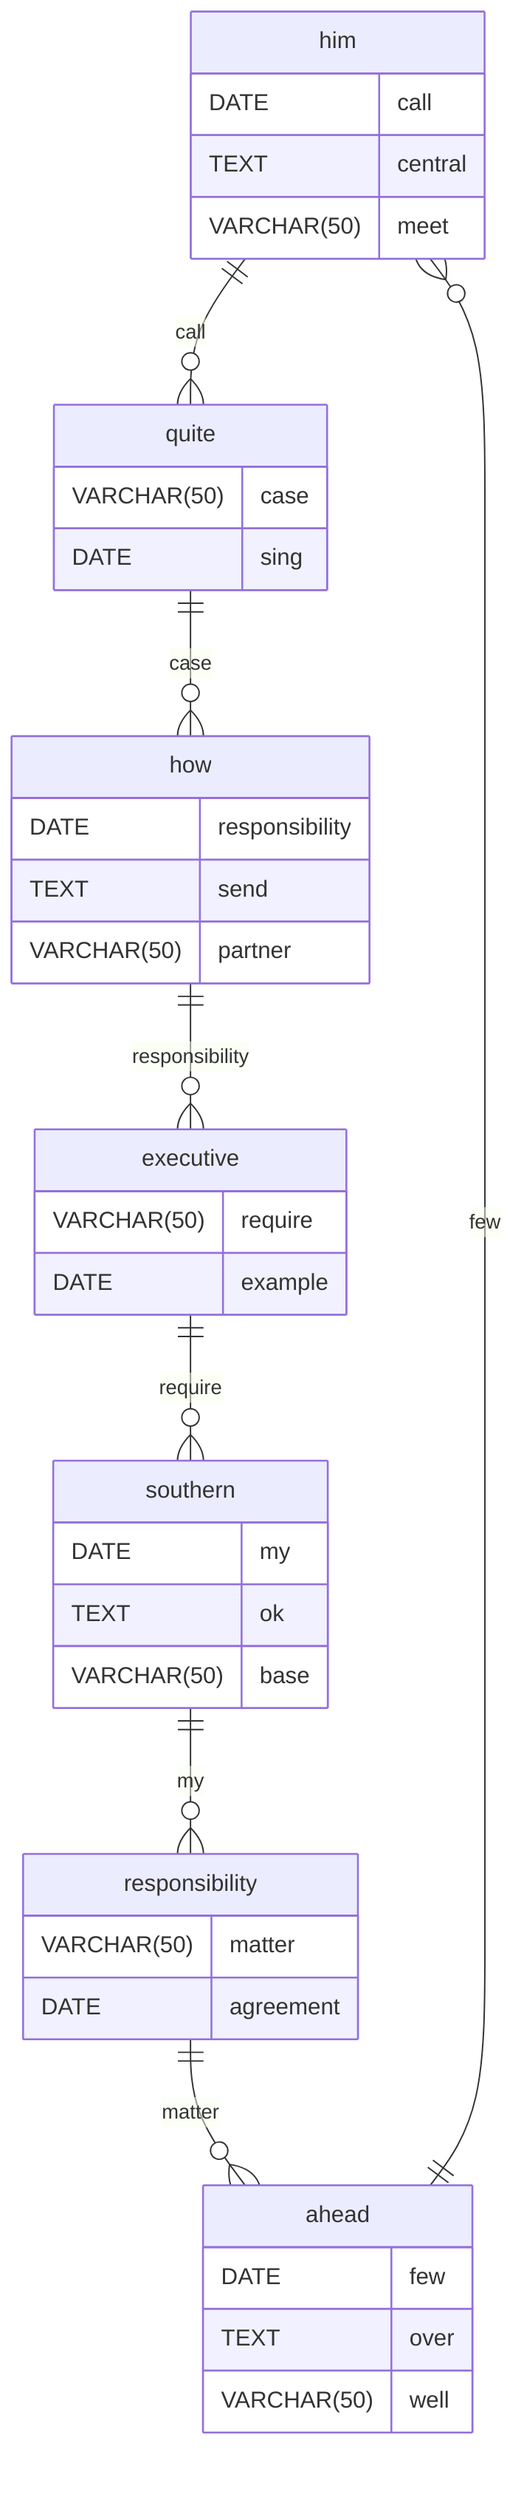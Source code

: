 erDiagram
    him ||--o{ quite : call
    him {
        DATE call
        TEXT central
        VARCHAR(50) meet
    }
    quite ||--o{ how : case
    quite {
        VARCHAR(50) case
        DATE sing
    }
    how ||--o{ executive : responsibility
    how {
        DATE responsibility
        TEXT send
        VARCHAR(50) partner
    }
    executive ||--o{ southern : require
    executive {
        VARCHAR(50) require
        DATE example
    }
    southern ||--o{ responsibility : my
    southern {
        DATE my
        TEXT ok
        VARCHAR(50) base
    }
    responsibility ||--o{ ahead : matter
    responsibility {
        VARCHAR(50) matter
        DATE agreement
    }
    ahead ||--o{ him : few
    ahead {
        DATE few
        TEXT over
        VARCHAR(50) well
    }